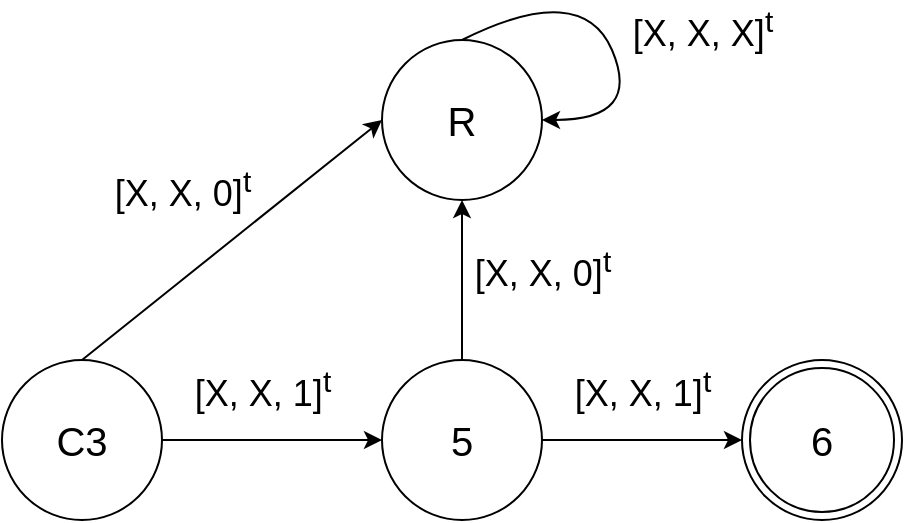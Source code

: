 <mxfile version="14.9.6" type="device"><diagram id="OHeRNBmQWGRJmdJ7nUxY" name="Página-1"><mxGraphModel dx="782" dy="766" grid="1" gridSize="10" guides="1" tooltips="1" connect="1" arrows="1" fold="1" page="1" pageScale="1" pageWidth="827" pageHeight="1169" math="0" shadow="0"><root><mxCell id="0"/><mxCell id="1" parent="0"/><mxCell id="-HGz8KQiCss9kBOnYwSW-2" value="&lt;span style=&quot;font-size: 20px&quot;&gt;6&lt;/span&gt;" style="ellipse;shape=doubleEllipse;whiteSpace=wrap;html=1;aspect=fixed;" parent="1" vertex="1"><mxGeometry x="540" y="200" width="80" height="80" as="geometry"/></mxCell><mxCell id="-HGz8KQiCss9kBOnYwSW-3" value="&lt;font style=&quot;font-size: 20px&quot;&gt;C3&lt;/font&gt;" style="ellipse;whiteSpace=wrap;html=1;aspect=fixed;" parent="1" vertex="1"><mxGeometry x="170" y="200" width="80" height="80" as="geometry"/></mxCell><mxCell id="-HGz8KQiCss9kBOnYwSW-12" value="" style="edgeStyle=orthogonalEdgeStyle;rounded=0;orthogonalLoop=1;jettySize=auto;html=1;" parent="1" source="-HGz8KQiCss9kBOnYwSW-4" target="-HGz8KQiCss9kBOnYwSW-2" edge="1"><mxGeometry relative="1" as="geometry"/></mxCell><mxCell id="-HGz8KQiCss9kBOnYwSW-4" value="&lt;span style=&quot;font-size: 20px&quot;&gt;5&lt;/span&gt;" style="ellipse;whiteSpace=wrap;html=1;aspect=fixed;" parent="1" vertex="1"><mxGeometry x="360" y="200" width="80" height="80" as="geometry"/></mxCell><mxCell id="-HGz8KQiCss9kBOnYwSW-11" value="" style="endArrow=classic;html=1;" parent="1" source="-HGz8KQiCss9kBOnYwSW-3" target="-HGz8KQiCss9kBOnYwSW-4" edge="1"><mxGeometry width="50" height="50" relative="1" as="geometry"><mxPoint x="290" y="250" as="sourcePoint"/><mxPoint x="340" y="200" as="targetPoint"/></mxGeometry></mxCell><mxCell id="-HGz8KQiCss9kBOnYwSW-13" value="&lt;font style=&quot;font-size: 18px&quot;&gt;[X, X, 1]&lt;sup&gt;t&lt;/sup&gt;&lt;/font&gt;" style="text;html=1;align=center;verticalAlign=middle;resizable=0;points=[];autosize=1;strokeColor=none;" parent="1" vertex="1"><mxGeometry x="260" y="200" width="80" height="30" as="geometry"/></mxCell><mxCell id="_YcvS95Nf0iphQmaTV4q-1" value="&lt;font style=&quot;font-size: 18px&quot;&gt;[X, X, 1]&lt;sup&gt;t&lt;/sup&gt;&lt;/font&gt;" style="text;html=1;align=center;verticalAlign=middle;resizable=0;points=[];autosize=1;strokeColor=none;" vertex="1" parent="1"><mxGeometry x="450" y="200" width="80" height="30" as="geometry"/></mxCell><mxCell id="_YcvS95Nf0iphQmaTV4q-2" value="&lt;span style=&quot;font-size: 20px&quot;&gt;R&lt;/span&gt;" style="ellipse;whiteSpace=wrap;html=1;aspect=fixed;" vertex="1" parent="1"><mxGeometry x="360" y="40" width="80" height="80" as="geometry"/></mxCell><mxCell id="_YcvS95Nf0iphQmaTV4q-3" value="" style="endArrow=classic;html=1;exitX=0.5;exitY=0;exitDx=0;exitDy=0;entryX=0;entryY=0.5;entryDx=0;entryDy=0;" edge="1" parent="1" source="-HGz8KQiCss9kBOnYwSW-3" target="_YcvS95Nf0iphQmaTV4q-2"><mxGeometry width="50" height="50" relative="1" as="geometry"><mxPoint x="260" y="170" as="sourcePoint"/><mxPoint x="310" y="120" as="targetPoint"/></mxGeometry></mxCell><mxCell id="_YcvS95Nf0iphQmaTV4q-4" value="" style="endArrow=classic;html=1;entryX=0.5;entryY=1;entryDx=0;entryDy=0;exitX=0.5;exitY=0;exitDx=0;exitDy=0;" edge="1" parent="1" source="-HGz8KQiCss9kBOnYwSW-4" target="_YcvS95Nf0iphQmaTV4q-2"><mxGeometry width="50" height="50" relative="1" as="geometry"><mxPoint x="270" y="420" as="sourcePoint"/><mxPoint x="320" y="370" as="targetPoint"/></mxGeometry></mxCell><mxCell id="_YcvS95Nf0iphQmaTV4q-5" value="&lt;font style=&quot;font-size: 18px&quot;&gt;[X, X, 0]&lt;sup&gt;t&lt;/sup&gt;&lt;/font&gt;" style="text;html=1;align=center;verticalAlign=middle;resizable=0;points=[];autosize=1;strokeColor=none;" vertex="1" parent="1"><mxGeometry x="400" y="140" width="80" height="30" as="geometry"/></mxCell><mxCell id="_YcvS95Nf0iphQmaTV4q-6" value="&lt;font style=&quot;font-size: 18px&quot;&gt;[X, X, 0]&lt;sup&gt;t&lt;/sup&gt;&lt;/font&gt;" style="text;html=1;align=center;verticalAlign=middle;resizable=0;points=[];autosize=1;strokeColor=none;" vertex="1" parent="1"><mxGeometry x="220" y="100" width="80" height="30" as="geometry"/></mxCell><mxCell id="_YcvS95Nf0iphQmaTV4q-7" value="" style="curved=1;endArrow=classic;html=1;exitX=0.5;exitY=0;exitDx=0;exitDy=0;entryX=1;entryY=0.5;entryDx=0;entryDy=0;" edge="1" parent="1" source="_YcvS95Nf0iphQmaTV4q-2" target="_YcvS95Nf0iphQmaTV4q-2"><mxGeometry width="50" height="50" relative="1" as="geometry"><mxPoint x="400" y="50" as="sourcePoint"/><mxPoint x="490" y="100" as="targetPoint"/><Array as="points"><mxPoint x="460" y="10"/><mxPoint x="490" y="80"/></Array></mxGeometry></mxCell><mxCell id="_YcvS95Nf0iphQmaTV4q-8" value="&lt;font style=&quot;font-size: 18px&quot;&gt;[X, X, X]&lt;sup&gt;t&lt;/sup&gt;&lt;/font&gt;" style="text;html=1;align=center;verticalAlign=middle;resizable=0;points=[];autosize=1;strokeColor=none;" vertex="1" parent="1"><mxGeometry x="475" y="20" width="90" height="30" as="geometry"/></mxCell></root></mxGraphModel></diagram></mxfile>